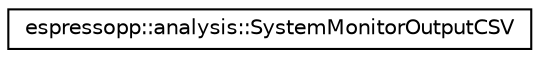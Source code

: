 digraph G
{
  edge [fontname="Helvetica",fontsize="10",labelfontname="Helvetica",labelfontsize="10"];
  node [fontname="Helvetica",fontsize="10",shape=record];
  rankdir="LR";
  Node1 [label="espressopp::analysis::SystemMonitorOutputCSV",height=0.2,width=0.4,color="black", fillcolor="white", style="filled",URL="$classespressopp_1_1analysis_1_1SystemMonitorOutputCSV.html"];
}
